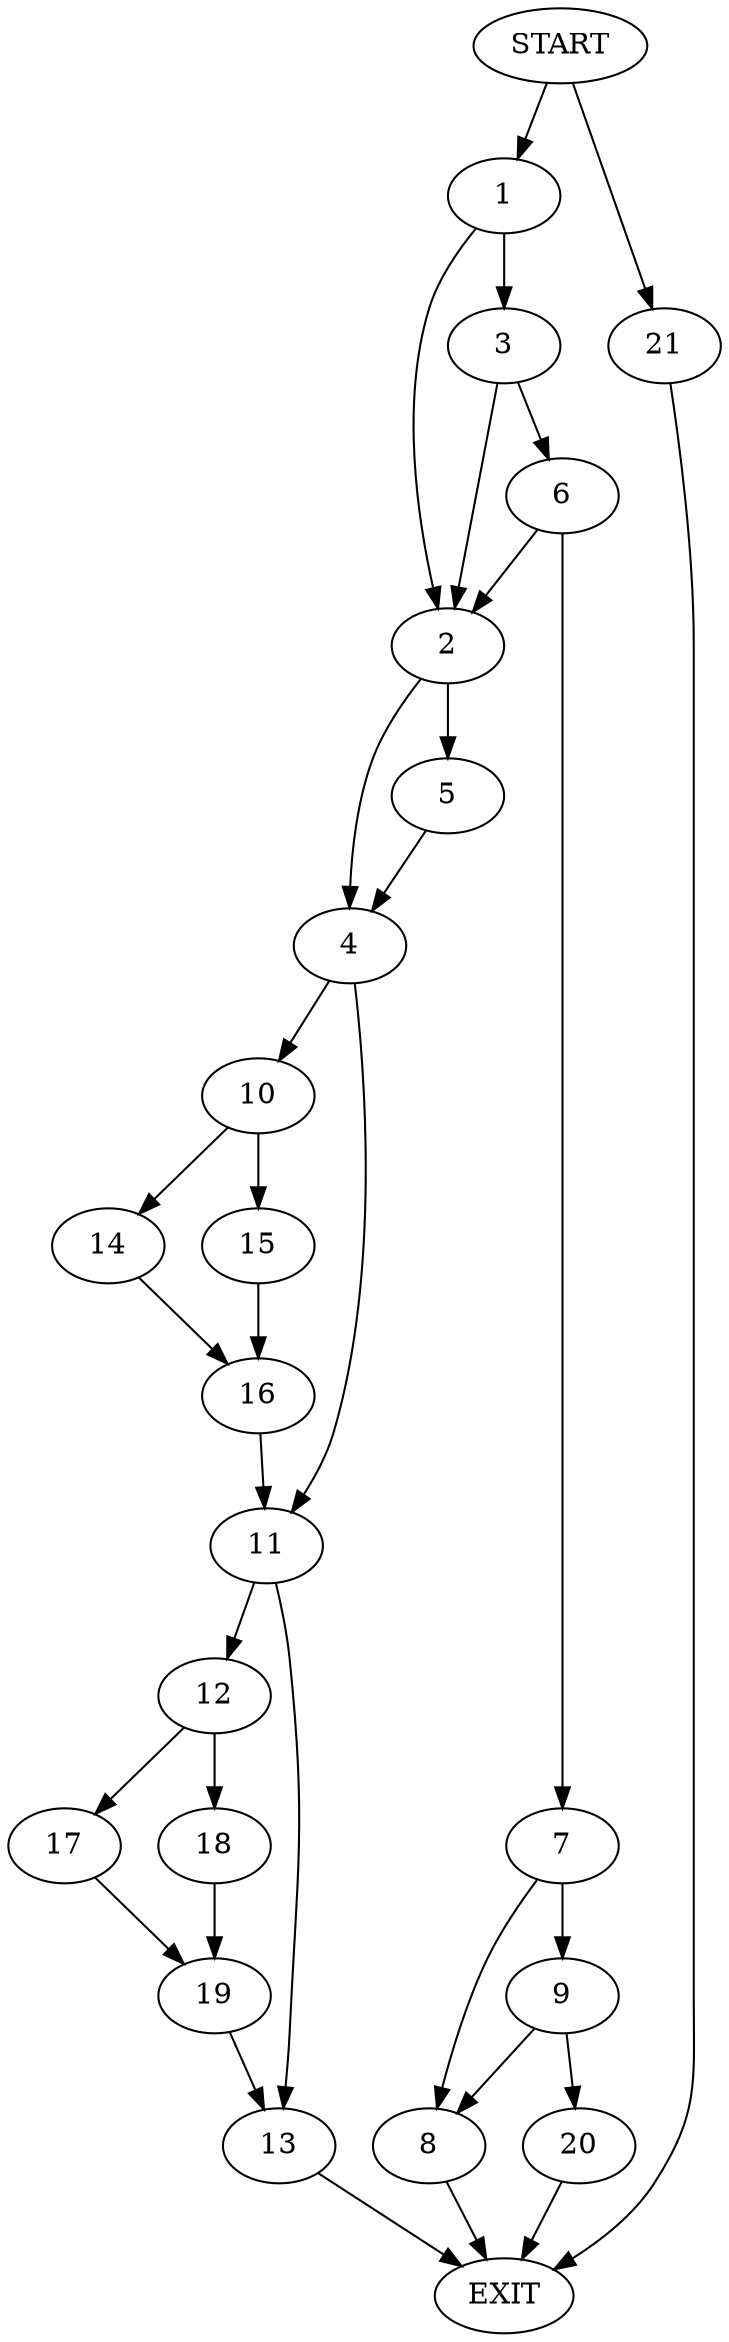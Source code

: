 digraph {
0 [label="START"]
22 [label="EXIT"]
0 -> 1
1 -> 2
1 -> 3
2 -> 4
2 -> 5
3 -> 2
3 -> 6
6 -> 2
6 -> 7
7 -> 8
7 -> 9
5 -> 4
4 -> 10
4 -> 11
11 -> 12
11 -> 13
10 -> 14
10 -> 15
15 -> 16
14 -> 16
16 -> 11
12 -> 17
12 -> 18
13 -> 22
18 -> 19
17 -> 19
19 -> 13
8 -> 22
9 -> 20
9 -> 8
20 -> 22
0 -> 21
21 -> 22
}
